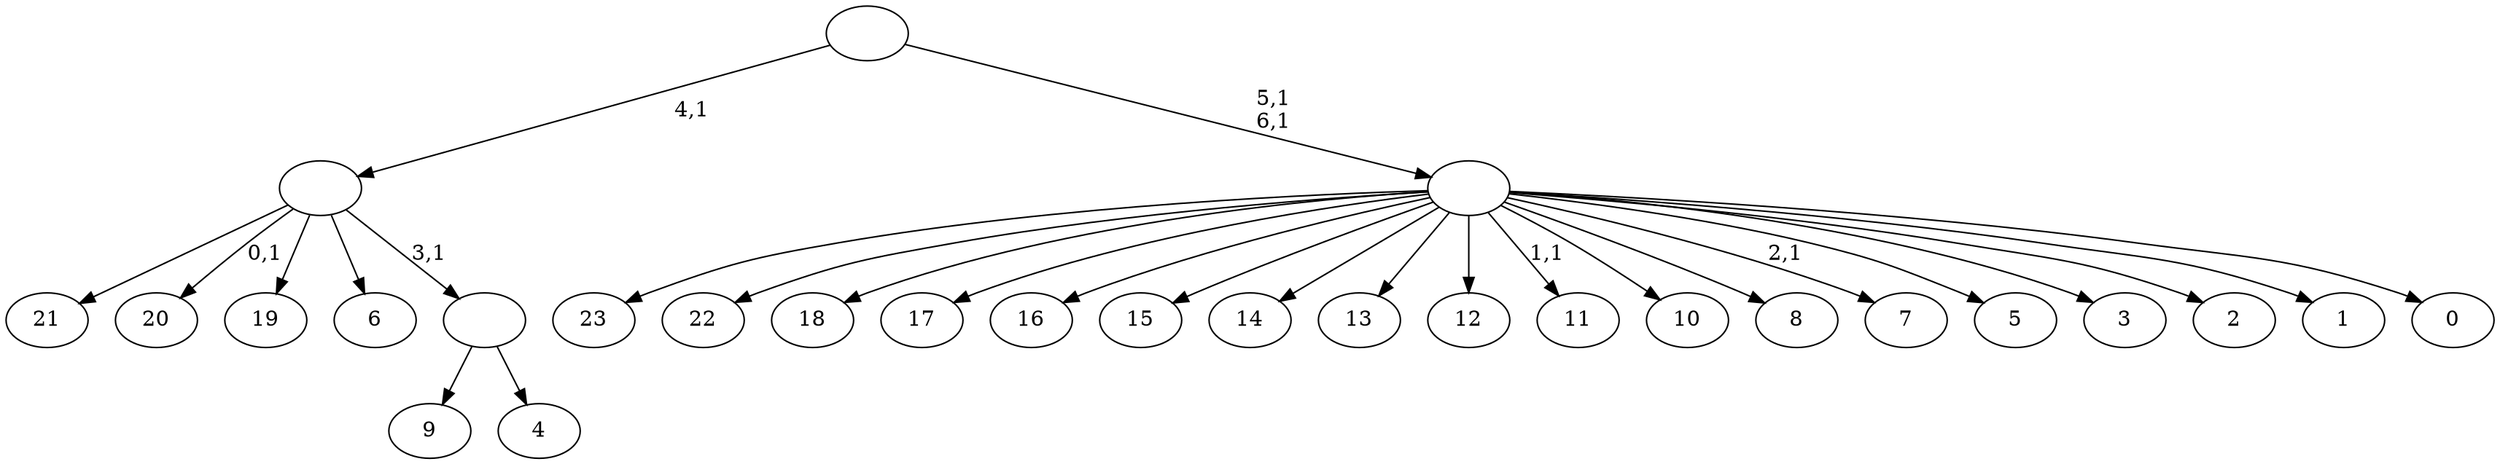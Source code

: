 digraph T {
	31 [label="23"]
	30 [label="22"]
	29 [label="21"]
	28 [label="20"]
	26 [label="19"]
	25 [label="18"]
	24 [label="17"]
	23 [label="16"]
	22 [label="15"]
	21 [label="14"]
	20 [label="13"]
	19 [label="12"]
	18 [label="11"]
	16 [label="10"]
	15 [label="9"]
	14 [label="8"]
	13 [label="7"]
	11 [label="6"]
	10 [label="5"]
	9 [label="4"]
	8 [label=""]
	7 [label=""]
	6 [label="3"]
	5 [label="2"]
	4 [label="1"]
	3 [label="0"]
	2 [label=""]
	0 [label=""]
	8 -> 15 [label=""]
	8 -> 9 [label=""]
	7 -> 28 [label="0,1"]
	7 -> 29 [label=""]
	7 -> 26 [label=""]
	7 -> 11 [label=""]
	7 -> 8 [label="3,1"]
	2 -> 13 [label="2,1"]
	2 -> 18 [label="1,1"]
	2 -> 31 [label=""]
	2 -> 30 [label=""]
	2 -> 25 [label=""]
	2 -> 24 [label=""]
	2 -> 23 [label=""]
	2 -> 22 [label=""]
	2 -> 21 [label=""]
	2 -> 20 [label=""]
	2 -> 19 [label=""]
	2 -> 16 [label=""]
	2 -> 14 [label=""]
	2 -> 10 [label=""]
	2 -> 6 [label=""]
	2 -> 5 [label=""]
	2 -> 4 [label=""]
	2 -> 3 [label=""]
	0 -> 2 [label="5,1\n6,1"]
	0 -> 7 [label="4,1"]
}
